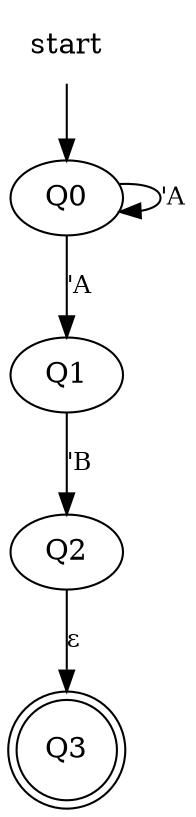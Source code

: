 digraph { 
  0[label="Q2"];
  1[label="Q1"];
  2[label="Q3"];
  3[label="Q0"];
  start[shape=none];
  start -> 3;
  2 [ shape=doublecircle ];
  3 -> 3 [fontsize=12,label="'A"];
  3 -> 1 [fontsize=12,label="'A"];
  1 -> 0 [fontsize=12,label="'B"];
  0 -> 2 [fontsize=12,label="&epsilon;"];
}
